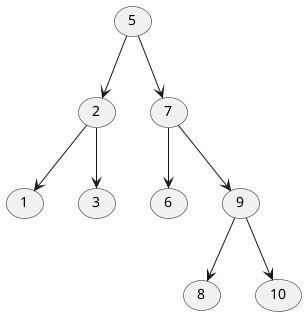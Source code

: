 @startuml
(5) as 5
(1) as 1
(2) as 2
(3) as 3

(6) as 6
(7) as 7
(8) as 8
(9) as 9
(10) as 10

2 --> 1
2 --> 3

5 --> 2
5 --> 7
7 --> 6
7 --> 9
9 --> 8
9 --> 10
@enduml
